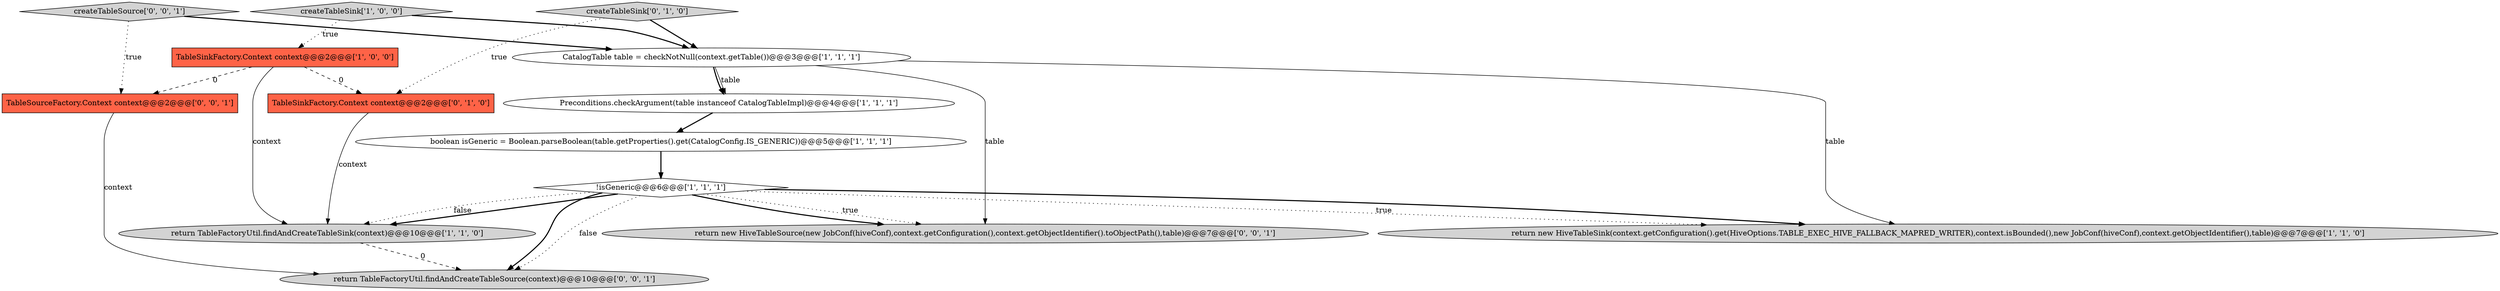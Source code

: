 digraph {
3 [style = filled, label = "!isGeneric@@@6@@@['1', '1', '1']", fillcolor = white, shape = diamond image = "AAA0AAABBB1BBB"];
9 [style = filled, label = "createTableSink['0', '1', '0']", fillcolor = lightgray, shape = diamond image = "AAA0AAABBB2BBB"];
4 [style = filled, label = "createTableSink['1', '0', '0']", fillcolor = lightgray, shape = diamond image = "AAA0AAABBB1BBB"];
8 [style = filled, label = "TableSinkFactory.Context context@@@2@@@['0', '1', '0']", fillcolor = tomato, shape = box image = "AAA1AAABBB2BBB"];
12 [style = filled, label = "TableSourceFactory.Context context@@@2@@@['0', '0', '1']", fillcolor = tomato, shape = box image = "AAA0AAABBB3BBB"];
6 [style = filled, label = "CatalogTable table = checkNotNull(context.getTable())@@@3@@@['1', '1', '1']", fillcolor = white, shape = ellipse image = "AAA0AAABBB1BBB"];
1 [style = filled, label = "return new HiveTableSink(context.getConfiguration().get(HiveOptions.TABLE_EXEC_HIVE_FALLBACK_MAPRED_WRITER),context.isBounded(),new JobConf(hiveConf),context.getObjectIdentifier(),table)@@@7@@@['1', '1', '0']", fillcolor = lightgray, shape = ellipse image = "AAA0AAABBB1BBB"];
13 [style = filled, label = "return TableFactoryUtil.findAndCreateTableSource(context)@@@10@@@['0', '0', '1']", fillcolor = lightgray, shape = ellipse image = "AAA0AAABBB3BBB"];
0 [style = filled, label = "TableSinkFactory.Context context@@@2@@@['1', '0', '0']", fillcolor = tomato, shape = box image = "AAA1AAABBB1BBB"];
2 [style = filled, label = "boolean isGeneric = Boolean.parseBoolean(table.getProperties().get(CatalogConfig.IS_GENERIC))@@@5@@@['1', '1', '1']", fillcolor = white, shape = ellipse image = "AAA0AAABBB1BBB"];
5 [style = filled, label = "return TableFactoryUtil.findAndCreateTableSink(context)@@@10@@@['1', '1', '0']", fillcolor = lightgray, shape = ellipse image = "AAA0AAABBB1BBB"];
7 [style = filled, label = "Preconditions.checkArgument(table instanceof CatalogTableImpl)@@@4@@@['1', '1', '1']", fillcolor = white, shape = ellipse image = "AAA0AAABBB1BBB"];
11 [style = filled, label = "return new HiveTableSource(new JobConf(hiveConf),context.getConfiguration(),context.getObjectIdentifier().toObjectPath(),table)@@@7@@@['0', '0', '1']", fillcolor = lightgray, shape = ellipse image = "AAA0AAABBB3BBB"];
10 [style = filled, label = "createTableSource['0', '0', '1']", fillcolor = lightgray, shape = diamond image = "AAA0AAABBB3BBB"];
5->13 [style = dashed, label="0"];
3->11 [style = dotted, label="true"];
10->12 [style = dotted, label="true"];
0->5 [style = solid, label="context"];
3->1 [style = bold, label=""];
4->6 [style = bold, label=""];
2->3 [style = bold, label=""];
4->0 [style = dotted, label="true"];
3->11 [style = bold, label=""];
0->12 [style = dashed, label="0"];
10->6 [style = bold, label=""];
9->6 [style = bold, label=""];
6->11 [style = solid, label="table"];
6->7 [style = solid, label="table"];
8->5 [style = solid, label="context"];
9->8 [style = dotted, label="true"];
3->5 [style = bold, label=""];
7->2 [style = bold, label=""];
6->1 [style = solid, label="table"];
3->13 [style = bold, label=""];
0->8 [style = dashed, label="0"];
6->7 [style = bold, label=""];
3->5 [style = dotted, label="false"];
12->13 [style = solid, label="context"];
3->13 [style = dotted, label="false"];
3->1 [style = dotted, label="true"];
}
